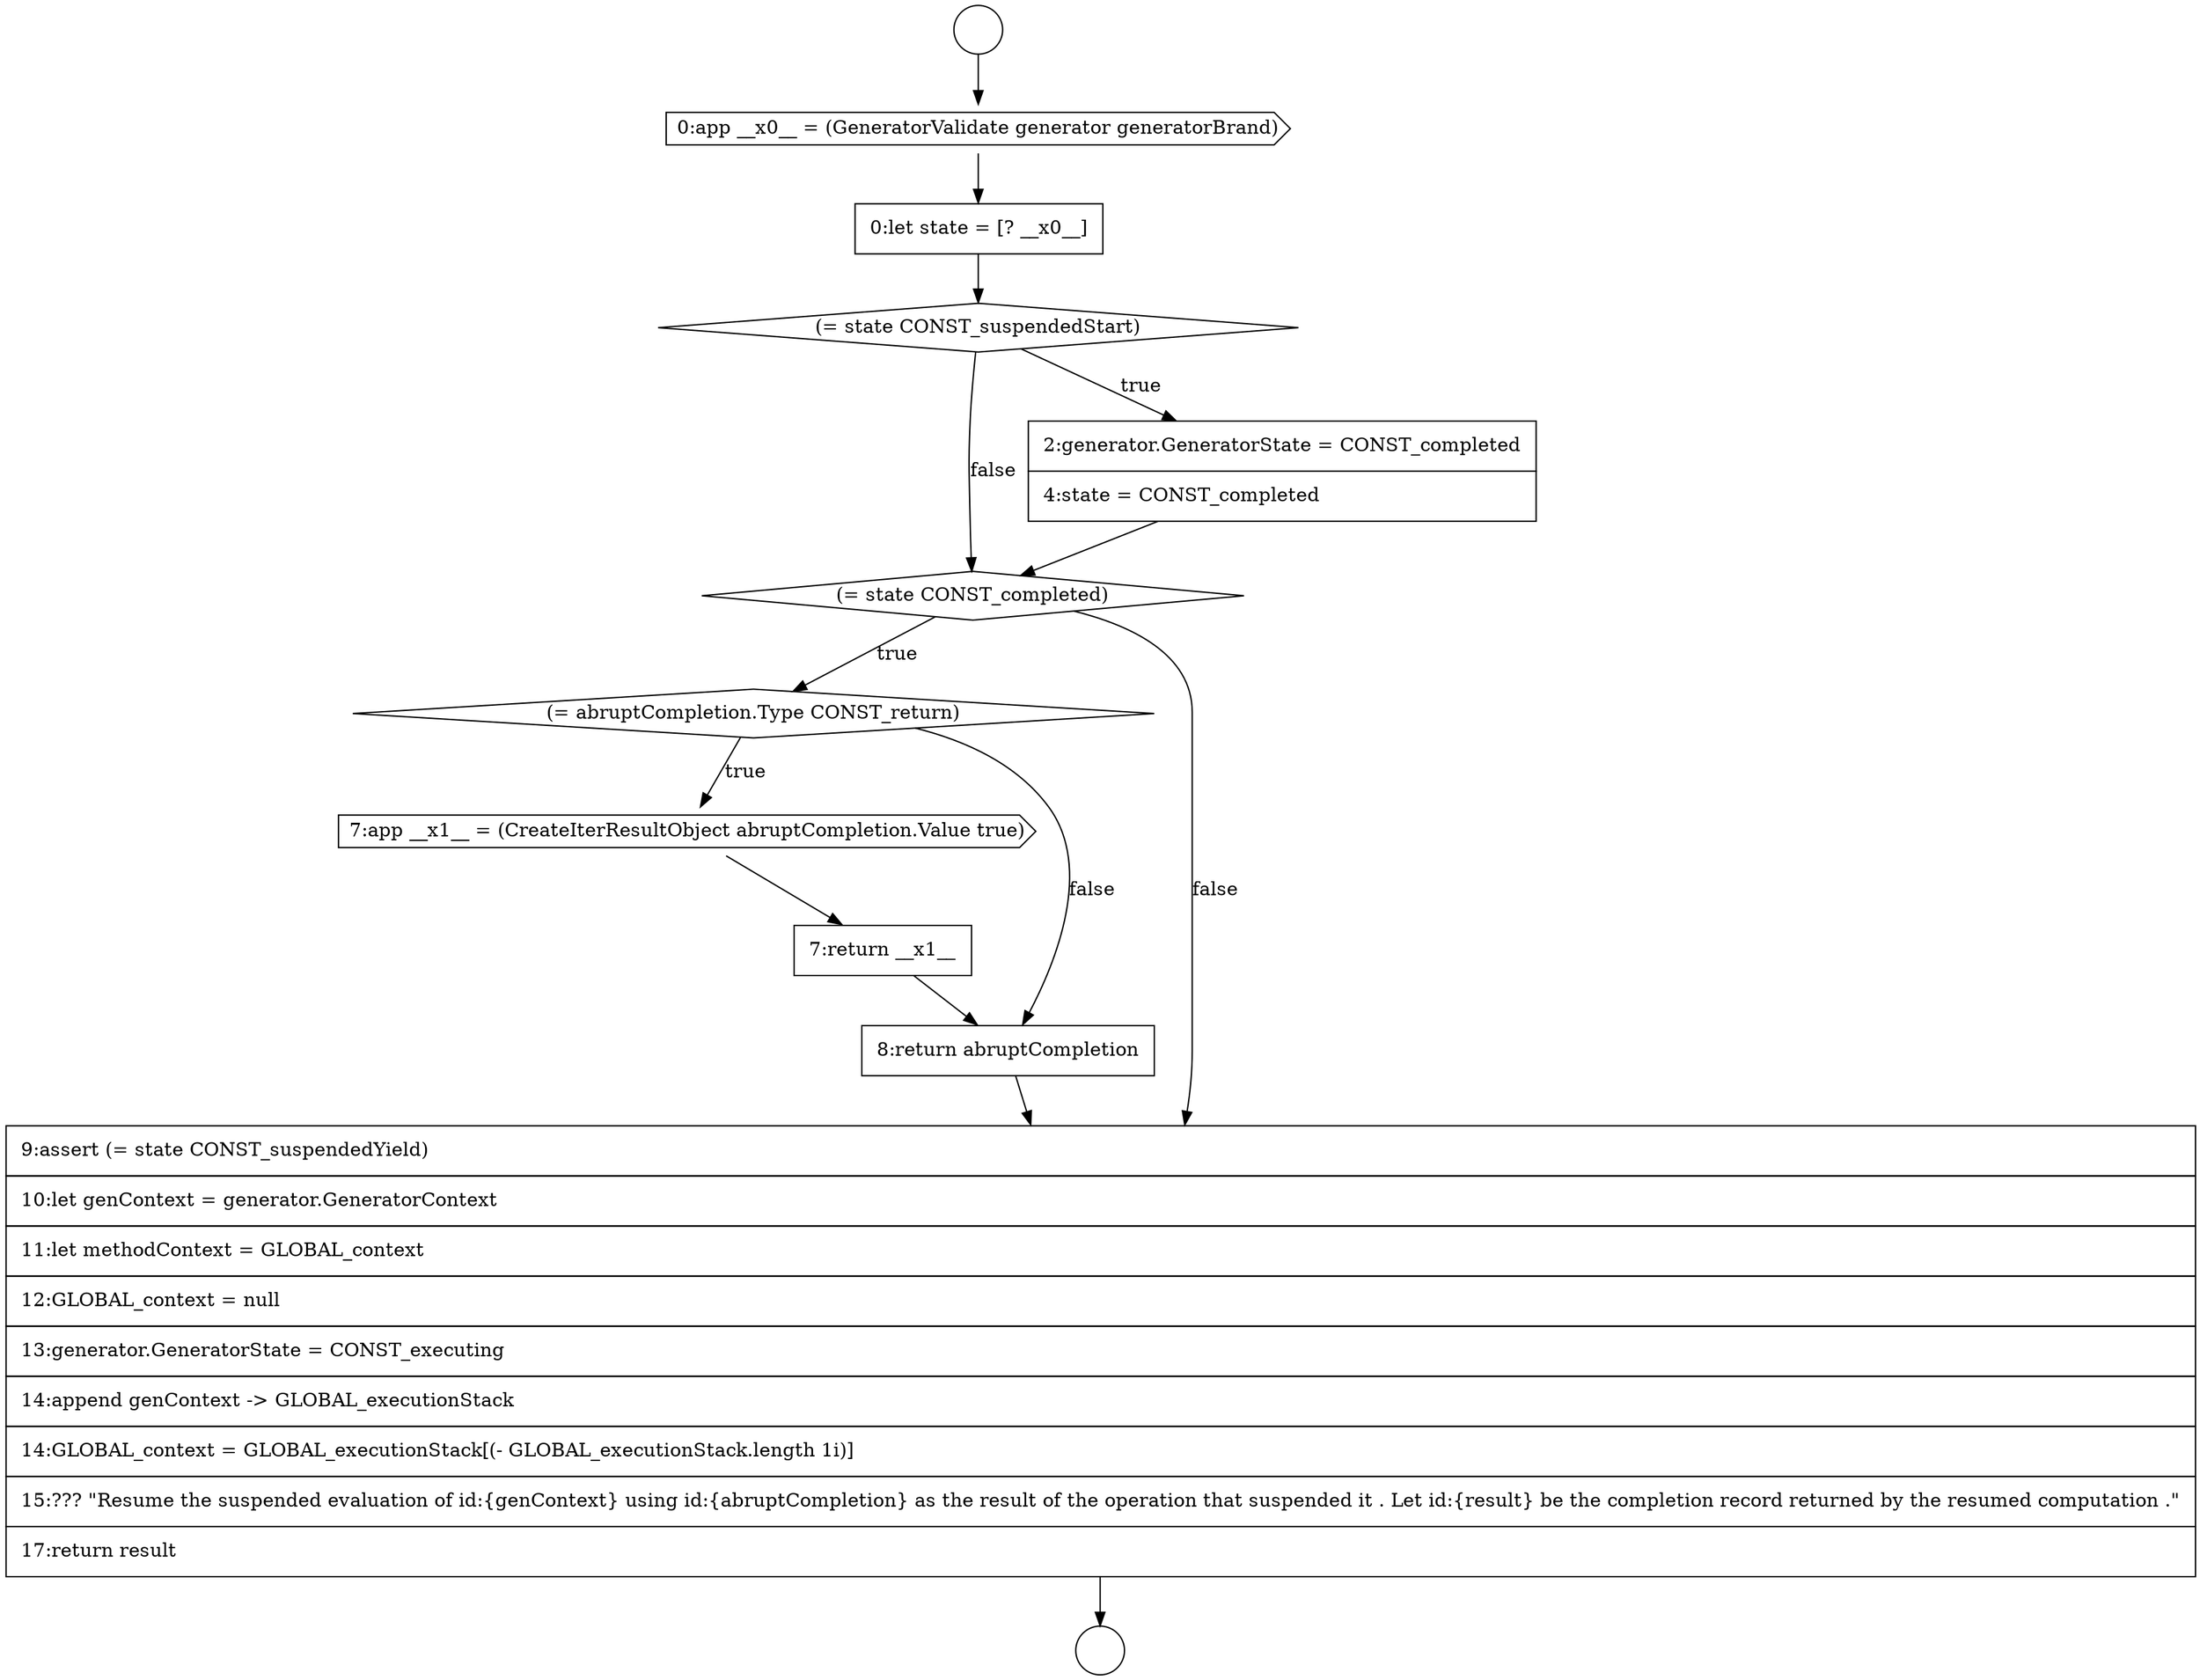 digraph {
  node19494 [shape=diamond, label=<<font color="black">(= state CONST_completed)</font>> color="black" fillcolor="white" style=filled]
  node19490 [shape=cds, label=<<font color="black">0:app __x0__ = (GeneratorValidate generator generatorBrand)</font>> color="black" fillcolor="white" style=filled]
  node19495 [shape=diamond, label=<<font color="black">(= abruptCompletion.Type CONST_return)</font>> color="black" fillcolor="white" style=filled]
  node19497 [shape=none, margin=0, label=<<font color="black">
    <table border="0" cellborder="1" cellspacing="0" cellpadding="10">
      <tr><td align="left">7:return __x1__</td></tr>
    </table>
  </font>> color="black" fillcolor="white" style=filled]
  node19488 [shape=circle label=" " color="black" fillcolor="white" style=filled]
  node19499 [shape=none, margin=0, label=<<font color="black">
    <table border="0" cellborder="1" cellspacing="0" cellpadding="10">
      <tr><td align="left">9:assert (= state CONST_suspendedYield)</td></tr>
      <tr><td align="left">10:let genContext = generator.GeneratorContext</td></tr>
      <tr><td align="left">11:let methodContext = GLOBAL_context</td></tr>
      <tr><td align="left">12:GLOBAL_context = null</td></tr>
      <tr><td align="left">13:generator.GeneratorState = CONST_executing</td></tr>
      <tr><td align="left">14:append genContext -&gt; GLOBAL_executionStack</td></tr>
      <tr><td align="left">14:GLOBAL_context = GLOBAL_executionStack[(- GLOBAL_executionStack.length 1i)]</td></tr>
      <tr><td align="left">15:??? &quot;Resume the suspended evaluation of id:{genContext} using id:{abruptCompletion} as the result of the operation that suspended it . Let id:{result} be the completion record returned by the resumed computation .&quot;</td></tr>
      <tr><td align="left">17:return result</td></tr>
    </table>
  </font>> color="black" fillcolor="white" style=filled]
  node19492 [shape=diamond, label=<<font color="black">(= state CONST_suspendedStart)</font>> color="black" fillcolor="white" style=filled]
  node19493 [shape=none, margin=0, label=<<font color="black">
    <table border="0" cellborder="1" cellspacing="0" cellpadding="10">
      <tr><td align="left">2:generator.GeneratorState = CONST_completed</td></tr>
      <tr><td align="left">4:state = CONST_completed</td></tr>
    </table>
  </font>> color="black" fillcolor="white" style=filled]
  node19489 [shape=circle label=" " color="black" fillcolor="white" style=filled]
  node19496 [shape=cds, label=<<font color="black">7:app __x1__ = (CreateIterResultObject abruptCompletion.Value true)</font>> color="black" fillcolor="white" style=filled]
  node19498 [shape=none, margin=0, label=<<font color="black">
    <table border="0" cellborder="1" cellspacing="0" cellpadding="10">
      <tr><td align="left">8:return abruptCompletion</td></tr>
    </table>
  </font>> color="black" fillcolor="white" style=filled]
  node19491 [shape=none, margin=0, label=<<font color="black">
    <table border="0" cellborder="1" cellspacing="0" cellpadding="10">
      <tr><td align="left">0:let state = [? __x0__]</td></tr>
    </table>
  </font>> color="black" fillcolor="white" style=filled]
  node19490 -> node19491 [ color="black"]
  node19488 -> node19490 [ color="black"]
  node19496 -> node19497 [ color="black"]
  node19491 -> node19492 [ color="black"]
  node19494 -> node19495 [label=<<font color="black">true</font>> color="black"]
  node19494 -> node19499 [label=<<font color="black">false</font>> color="black"]
  node19495 -> node19496 [label=<<font color="black">true</font>> color="black"]
  node19495 -> node19498 [label=<<font color="black">false</font>> color="black"]
  node19498 -> node19499 [ color="black"]
  node19493 -> node19494 [ color="black"]
  node19499 -> node19489 [ color="black"]
  node19492 -> node19493 [label=<<font color="black">true</font>> color="black"]
  node19492 -> node19494 [label=<<font color="black">false</font>> color="black"]
  node19497 -> node19498 [ color="black"]
}
